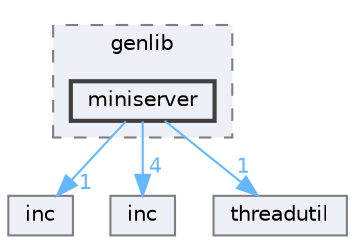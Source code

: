digraph "/Users/mylhyz/Downloads/libupnp-1.14.18/upnp/src/genlib/miniserver"
{
 // LATEX_PDF_SIZE
  bgcolor="transparent";
  edge [fontname=Helvetica,fontsize=10,labelfontname=Helvetica,labelfontsize=10];
  node [fontname=Helvetica,fontsize=10,shape=box,height=0.2,width=0.4];
  compound=true
  subgraph clusterdir_09aab03f485c1a046374c9f3e5b75075 {
    graph [ bgcolor="#edf0f7", pencolor="grey50", label="genlib", fontname=Helvetica,fontsize=10 style="filled,dashed", URL="dir_09aab03f485c1a046374c9f3e5b75075.html",tooltip=""]
  dir_1acce0a032446f84db114b5515a1b180 [label="miniserver", fillcolor="#edf0f7", color="grey25", style="filled,bold", URL="dir_1acce0a032446f84db114b5515a1b180.html",tooltip=""];
  }
  dir_3da35c713fa963ae049913675ac870d6 [label="inc", fillcolor="#edf0f7", color="grey50", style="filled", URL="dir_3da35c713fa963ae049913675ac870d6.html",tooltip=""];
  dir_be5f34028fa5c62f24311a29a5bbedc5 [label="inc", fillcolor="#edf0f7", color="grey50", style="filled", URL="dir_be5f34028fa5c62f24311a29a5bbedc5.html",tooltip=""];
  dir_b55379a609a24e9497a7ea9c4103a8a7 [label="threadutil", fillcolor="#edf0f7", color="grey50", style="filled", URL="dir_b55379a609a24e9497a7ea9c4103a8a7.html",tooltip=""];
  dir_1acce0a032446f84db114b5515a1b180->dir_3da35c713fa963ae049913675ac870d6 [headlabel="1", labeldistance=1.5 headhref="dir_000013_000009.html" href="dir_000013_000009.html" color="steelblue1" fontcolor="steelblue1"];
  dir_1acce0a032446f84db114b5515a1b180->dir_b55379a609a24e9497a7ea9c4103a8a7 [headlabel="1", labeldistance=1.5 headhref="dir_000013_000021.html" href="dir_000013_000021.html" color="steelblue1" fontcolor="steelblue1"];
  dir_1acce0a032446f84db114b5515a1b180->dir_be5f34028fa5c62f24311a29a5bbedc5 [headlabel="4", labeldistance=1.5 headhref="dir_000013_000010.html" href="dir_000013_000010.html" color="steelblue1" fontcolor="steelblue1"];
}
